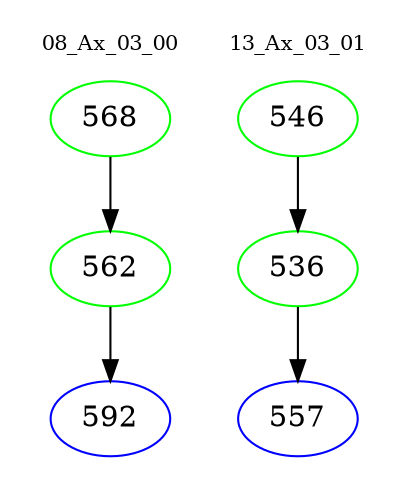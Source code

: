 digraph{
subgraph cluster_0 {
color = white
label = "08_Ax_03_00";
fontsize=10;
T0_568 [label="568", color="green"]
T0_568 -> T0_562 [color="black"]
T0_562 [label="562", color="green"]
T0_562 -> T0_592 [color="black"]
T0_592 [label="592", color="blue"]
}
subgraph cluster_1 {
color = white
label = "13_Ax_03_01";
fontsize=10;
T1_546 [label="546", color="green"]
T1_546 -> T1_536 [color="black"]
T1_536 [label="536", color="green"]
T1_536 -> T1_557 [color="black"]
T1_557 [label="557", color="blue"]
}
}
